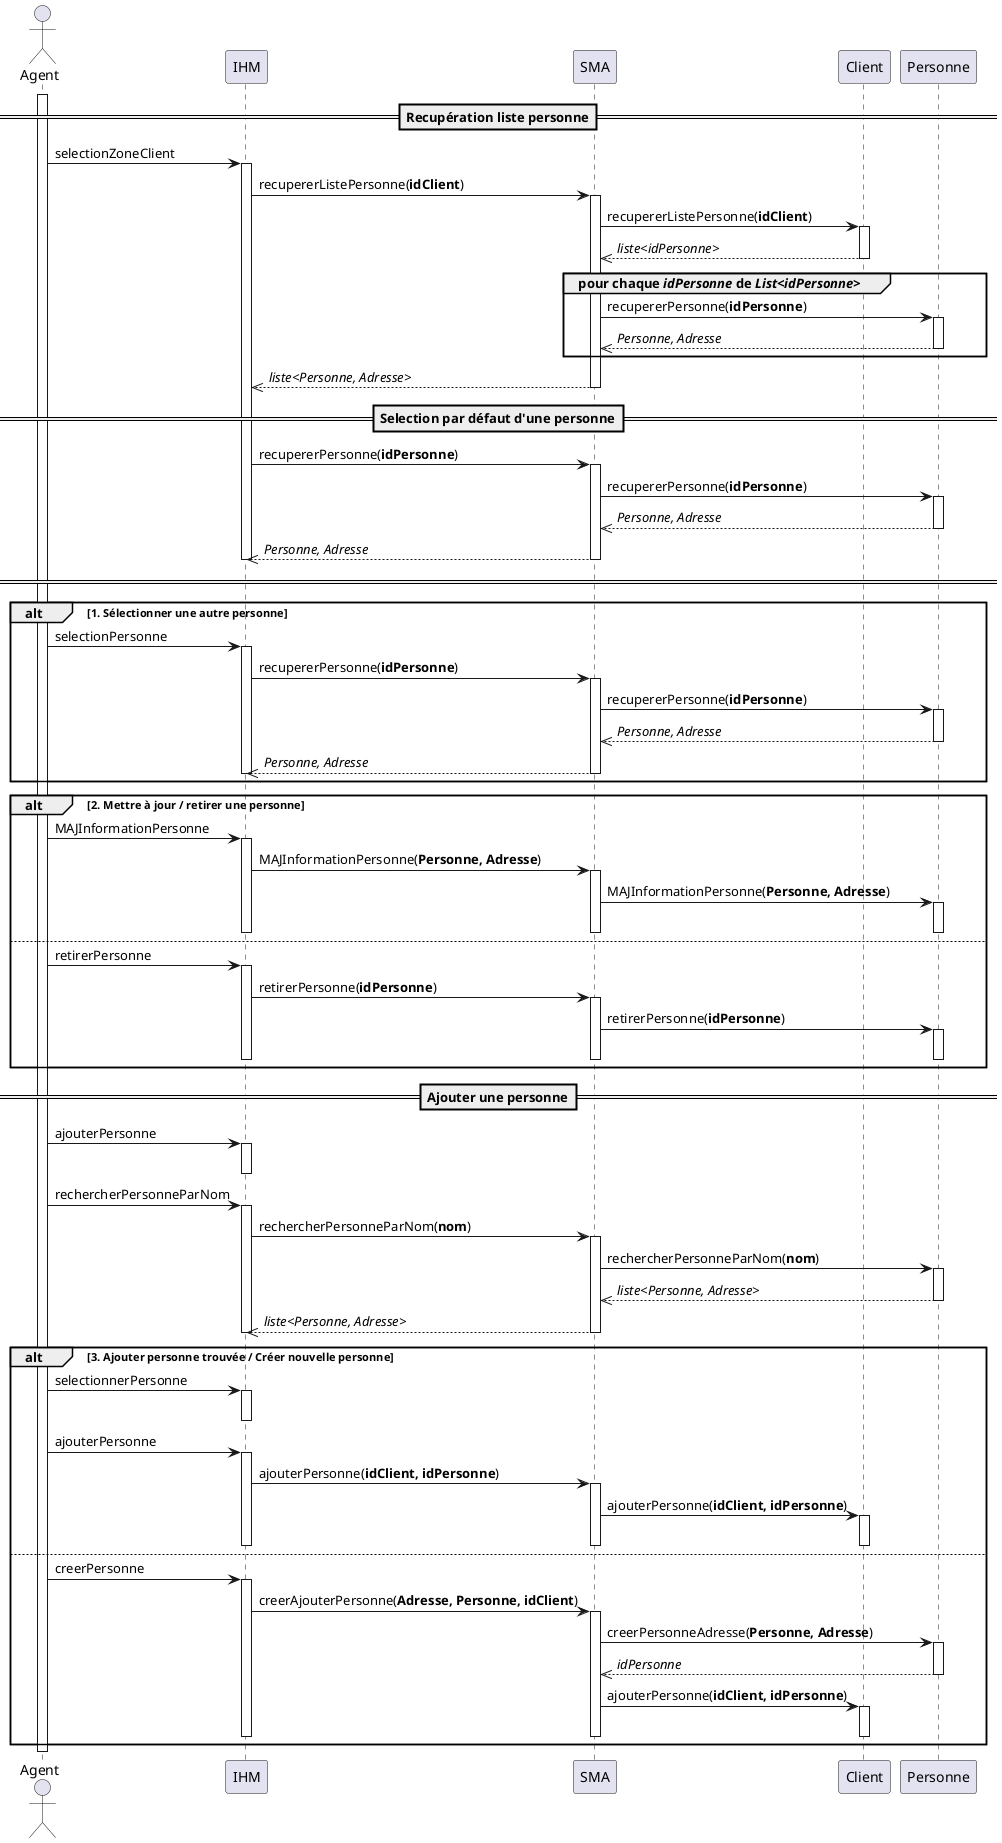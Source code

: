 @startuml
actor Agent
participant IHM as ihm
participant SMA as sma
participant Client
participant Personne

==Recupération liste personne==
activate Agent
Agent -> ihm : selectionZoneClient
activate ihm
ihm -> sma : recupererListePersonne(**idClient**)
activate sma
sma -> Client : recupererListePersonne(**idClient**)
activate Client
Client -->> sma : //liste<idPersonne>//
deactivate Client
group pour chaque //idPersonne// de //List<idPersonne>//
    sma -> Personne : recupererPersonne(**idPersonne**)
    activate Personne
    Personne -->> sma : //Personne, Adresse//
    deactivate Personne
end
sma -->> ihm : //liste<Personne, Adresse>//
deactivate sma

==Selection par défaut d'une personne==
ihm -> sma : recupererPersonne(**idPersonne**)
activate sma
sma -> Personne : recupererPersonne(**idPersonne**)
activate Personne
Personne -->> sma : //Personne, Adresse//
deactivate Personne
sma -->> ihm : //Personne, Adresse//
deactivate sma
deactivate ihm
====

alt 1. Sélectionner une autre personne
    Agent -> ihm : selectionPersonne
    activate ihm
    ihm -> sma : recupererPersonne(**idPersonne**)
    activate sma
    sma -> Personne : recupererPersonne(**idPersonne**)
    activate Personne
    Personne -->> sma : //Personne, Adresse//
    deactivate Personne
    sma -->> ihm : //Personne, Adresse//
    deactivate sma
    deactivate ihm
end

alt 2. Mettre à jour / retirer une personne 
    Agent -> ihm : MAJInformationPersonne
    activate ihm
    ihm -> sma : MAJInformationPersonne(**Personne, Adresse**)
    activate sma
    sma -> Personne : MAJInformationPersonne(**Personne, Adresse**)
    activate Personne
    deactivate Personne
    deactivate sma
    deactivate ihm
else
    Agent -> ihm : retirerPersonne
    activate ihm
    ihm -> sma : retirerPersonne(**idPersonne**)
    activate sma
    sma -> Personne : retirerPersonne(**idPersonne**)
    activate Personne
    deactivate Personne
    deactivate sma
    deactivate ihm
end

==Ajouter une personne==
Agent -> ihm : ajouterPersonne
activate ihm
deactivate ihm

Agent -> ihm : rechercherPersonneParNom
activate ihm
ihm -> sma : rechercherPersonneParNom(**nom**)
activate sma
sma -> Personne : rechercherPersonneParNom(**nom**)
activate Personne
Personne -->> sma : //liste<Personne, Adresse>//
deactivate Personne
sma -->> ihm : //liste<Personne, Adresse>//
deactivate sma
deactivate ihm

alt 3. Ajouter personne trouvée / Créer nouvelle personne
    Agent -> ihm : selectionnerPersonne
    activate ihm
    deactivate ihm
    Agent -> ihm : ajouterPersonne
    activate ihm
    ihm -> sma : ajouterPersonne(**idClient, idPersonne**)
    activate sma
    sma -> Client : ajouterPersonne(**idClient, idPersonne**)
    activate Client
    deactivate Client
    deactivate sma
    deactivate ihm
else
    Agent -> ihm : creerPersonne
    activate ihm
    ihm -> sma : creerAjouterPersonne(**Adresse, Personne, idClient**)
    activate sma
    sma -> Personne : creerPersonneAdresse(**Personne, Adresse**)
    activate Personne
    Personne -->> sma : //idPersonne//
    deactivate Personne
    sma -> Client : ajouterPersonne(**idClient, idPersonne**)
    activate Client
    deactivate Client
    deactivate sma
    deactivate ihm
end

deactivate Agent
@enduml
